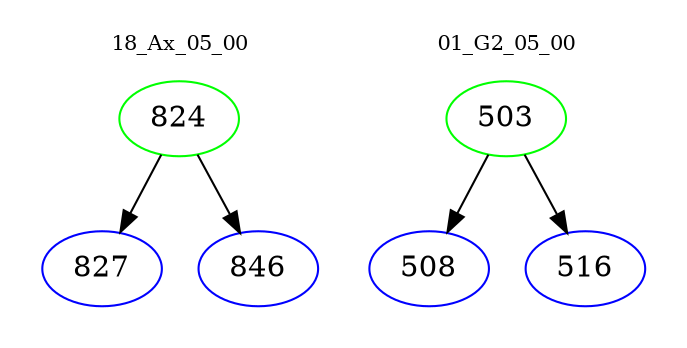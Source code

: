 digraph{
subgraph cluster_0 {
color = white
label = "18_Ax_05_00";
fontsize=10;
T0_824 [label="824", color="green"]
T0_824 -> T0_827 [color="black"]
T0_827 [label="827", color="blue"]
T0_824 -> T0_846 [color="black"]
T0_846 [label="846", color="blue"]
}
subgraph cluster_1 {
color = white
label = "01_G2_05_00";
fontsize=10;
T1_503 [label="503", color="green"]
T1_503 -> T1_508 [color="black"]
T1_508 [label="508", color="blue"]
T1_503 -> T1_516 [color="black"]
T1_516 [label="516", color="blue"]
}
}
